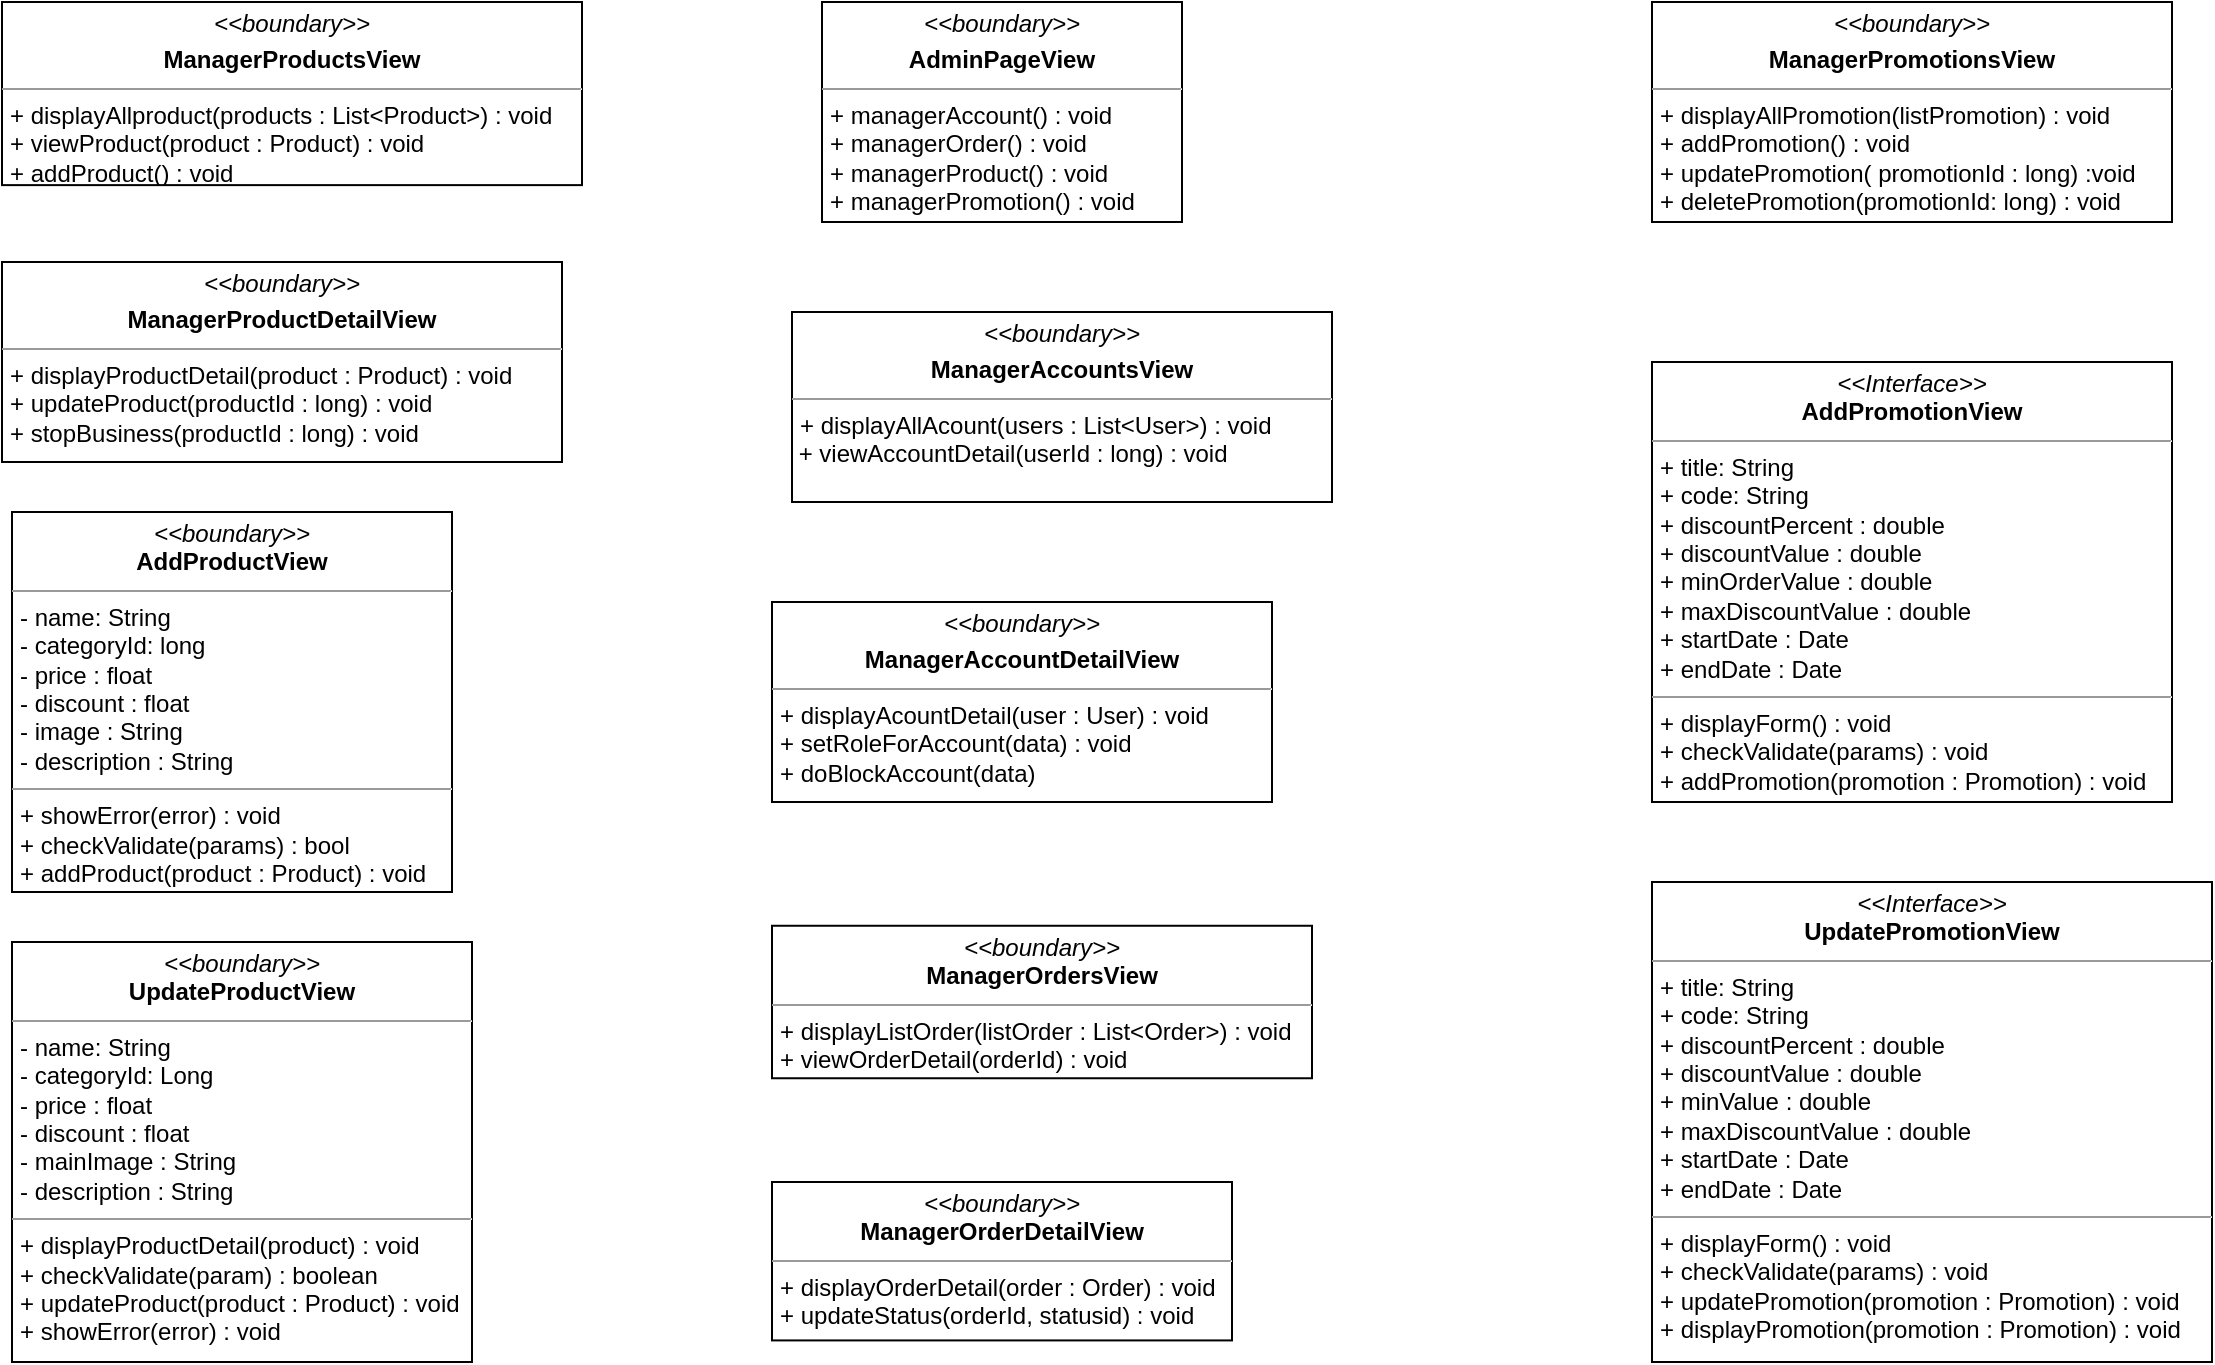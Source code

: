 <mxfile version="14.7.6" type="device"><diagram id="eCzDp-hCN87qL9fmseLV" name="Page-1"><mxGraphModel dx="868" dy="425" grid="1" gridSize="10" guides="1" tooltips="1" connect="1" arrows="1" fold="1" page="1" pageScale="1" pageWidth="827" pageHeight="1169" math="0" shadow="0"><root><mxCell id="0"/><mxCell id="1" parent="0"/><mxCell id="bmseG9vxxGFUK7ZJpKxE-1" value="&lt;p style=&quot;margin: 0px ; margin-top: 4px ; text-align: center&quot;&gt;&lt;i&gt;&amp;lt;&amp;lt;boundary&amp;gt;&amp;gt;&lt;/i&gt;&lt;/p&gt;&lt;p style=&quot;margin: 0px ; margin-top: 4px ; text-align: center&quot;&gt;&lt;b&gt;AdminPageView&lt;/b&gt;&lt;/p&gt;&lt;hr size=&quot;1&quot;&gt;&lt;p style=&quot;margin: 0px ; margin-left: 4px&quot;&gt;&lt;span&gt;+ managerAccount() : void&lt;/span&gt;&lt;br&gt;&lt;/p&gt;&lt;p style=&quot;margin: 0px ; margin-left: 4px&quot;&gt;&lt;span&gt;+ managerOrder() : void&lt;/span&gt;&lt;/p&gt;&lt;p style=&quot;margin: 0px ; margin-left: 4px&quot;&gt;&lt;span&gt;+ managerProduct() : void&lt;/span&gt;&lt;/p&gt;&lt;p style=&quot;margin: 0px ; margin-left: 4px&quot;&gt;&lt;span&gt;+ managerPromotion() : void&lt;/span&gt;&lt;/p&gt;" style="verticalAlign=top;align=left;overflow=fill;fontSize=12;fontFamily=Helvetica;html=1;" vertex="1" parent="1"><mxGeometry x="505" y="140" width="180" height="110" as="geometry"/></mxCell><mxCell id="bmseG9vxxGFUK7ZJpKxE-2" value="&lt;p style=&quot;margin: 0px ; margin-top: 4px ; text-align: center&quot;&gt;&lt;i&gt;&amp;lt;&amp;lt;boundary&amp;gt;&amp;gt;&lt;/i&gt;&lt;/p&gt;&lt;p style=&quot;margin: 0px ; margin-top: 4px ; text-align: center&quot;&gt;&lt;b&gt;ManagerAccountsView&lt;/b&gt;&lt;/p&gt;&lt;hr size=&quot;1&quot;&gt;&lt;p style=&quot;margin: 0px ; margin-left: 4px&quot;&gt;&lt;span&gt;+ displayAllAcount(users : List&amp;lt;User&amp;gt;) : void&lt;/span&gt;&lt;/p&gt;&amp;nbsp;+ viewAccountDetail(userId : long) : void" style="verticalAlign=top;align=left;overflow=fill;fontSize=12;fontFamily=Helvetica;html=1;" vertex="1" parent="1"><mxGeometry x="490" y="295" width="270" height="95" as="geometry"/></mxCell><mxCell id="bmseG9vxxGFUK7ZJpKxE-4" value="&lt;p style=&quot;margin: 0px ; margin-top: 4px ; text-align: center&quot;&gt;&lt;i&gt;&amp;lt;&amp;lt;boundary&amp;gt;&amp;gt;&lt;/i&gt;&lt;/p&gt;&lt;p style=&quot;margin: 0px ; margin-top: 4px ; text-align: center&quot;&gt;&lt;b&gt;ManagerProductsView&lt;/b&gt;&lt;/p&gt;&lt;hr size=&quot;1&quot;&gt;&lt;p style=&quot;margin: 0px ; margin-left: 4px&quot;&gt;&lt;span&gt;+ displayAllproduct(products : List&amp;lt;Product&amp;gt;) : void&lt;/span&gt;&lt;br&gt;&lt;/p&gt;&lt;p style=&quot;margin: 0px ; margin-left: 4px&quot;&gt;+ viewProduct(product : Product) : void&lt;span&gt;&lt;br&gt;&lt;/span&gt;&lt;/p&gt;&lt;p style=&quot;margin: 0px ; margin-left: 4px&quot;&gt;+ addProduct() : void&lt;/p&gt;" style="verticalAlign=top;align=left;overflow=fill;fontSize=12;fontFamily=Helvetica;html=1;" vertex="1" parent="1"><mxGeometry x="95" y="140" width="290" height="91.56" as="geometry"/></mxCell><mxCell id="bmseG9vxxGFUK7ZJpKxE-5" value="&lt;p style=&quot;margin: 0px ; margin-top: 4px ; text-align: center&quot;&gt;&lt;i&gt;&amp;lt;&amp;lt;boundary&amp;gt;&amp;gt;&lt;/i&gt;&lt;/p&gt;&lt;p style=&quot;margin: 0px ; margin-top: 4px ; text-align: center&quot;&gt;&lt;b&gt;ManagerProductDetailView&lt;/b&gt;&lt;/p&gt;&lt;hr size=&quot;1&quot;&gt;&lt;p style=&quot;margin: 0px ; margin-left: 4px&quot;&gt;&lt;span style=&quot;font-family: &amp;#34;helvetica&amp;#34;&quot;&gt;+ displayProductDetail(product : Product) : void&lt;/span&gt;&lt;br&gt;&lt;/p&gt;&lt;p style=&quot;margin: 0px ; margin-left: 4px&quot;&gt;&lt;span style=&quot;font-family: &amp;#34;helvetica&amp;#34;&quot;&gt;+ updateProduct(productId : long) : void&lt;/span&gt;&lt;/p&gt;&lt;p style=&quot;margin: 0px ; margin-left: 4px&quot;&gt;&lt;span style=&quot;font-family: &amp;#34;helvetica&amp;#34;&quot;&gt;+ stopBusiness(productId : long) : void&lt;/span&gt;&lt;/p&gt;" style="verticalAlign=top;align=left;overflow=fill;fontSize=12;fontFamily=Helvetica;html=1;" vertex="1" parent="1"><mxGeometry x="95" y="270" width="280" height="100" as="geometry"/></mxCell><mxCell id="bmseG9vxxGFUK7ZJpKxE-6" value="&lt;p style=&quot;margin: 0px ; margin-top: 4px ; text-align: center&quot;&gt;&lt;i&gt;&amp;lt;&amp;lt;boundary&amp;gt;&amp;gt;&lt;/i&gt;&lt;br&gt;&lt;b&gt;AddProductView&lt;/b&gt;&lt;/p&gt;&lt;hr size=&quot;1&quot;&gt;&lt;p style=&quot;margin: 0px ; margin-left: 4px&quot;&gt;- name: String&lt;br&gt;- categoryId: long&lt;/p&gt;&lt;p style=&quot;margin: 0px ; margin-left: 4px&quot;&gt;- price : float&lt;/p&gt;&lt;p style=&quot;margin: 0px ; margin-left: 4px&quot;&gt;- discount : float&lt;/p&gt;&lt;p style=&quot;margin: 0px ; margin-left: 4px&quot;&gt;- image : String&lt;/p&gt;&lt;p style=&quot;margin: 0px ; margin-left: 4px&quot;&gt;- description : String&lt;/p&gt;&lt;hr size=&quot;1&quot;&gt;&lt;p style=&quot;margin: 0px 0px 0px 4px&quot;&gt;+ showError(error) : void&lt;br&gt;&lt;/p&gt;&lt;p style=&quot;margin: 0px 0px 0px 4px&quot;&gt;+ checkValidate(params) : bool&lt;/p&gt;&lt;p style=&quot;margin: 0px 0px 0px 4px&quot;&gt;+ addProduct(product : Product) : void&lt;/p&gt;" style="verticalAlign=top;align=left;overflow=fill;fontSize=12;fontFamily=Helvetica;html=1;" vertex="1" parent="1"><mxGeometry x="100" y="395" width="220" height="190" as="geometry"/></mxCell><mxCell id="bmseG9vxxGFUK7ZJpKxE-7" value="&lt;p style=&quot;margin: 0px ; margin-top: 4px ; text-align: center&quot;&gt;&lt;i&gt;&amp;lt;&amp;lt;boundary&amp;gt;&amp;gt;&lt;/i&gt;&lt;br&gt;&lt;b&gt;UpdateProductView&lt;/b&gt;&lt;/p&gt;&lt;hr size=&quot;1&quot;&gt;&lt;p style=&quot;margin: 0px ; margin-left: 4px&quot;&gt;- name: String&lt;br&gt;- categoryId: Long&lt;/p&gt;&lt;p style=&quot;margin: 0px ; margin-left: 4px&quot;&gt;- price : float&lt;/p&gt;&lt;p style=&quot;margin: 0px ; margin-left: 4px&quot;&gt;- discount : float&lt;/p&gt;&lt;p style=&quot;margin: 0px ; margin-left: 4px&quot;&gt;- mainImage : String&lt;/p&gt;&lt;p style=&quot;margin: 0px ; margin-left: 4px&quot;&gt;- description : String&lt;/p&gt;&lt;hr size=&quot;1&quot;&gt;&lt;p style=&quot;margin: 0px 0px 0px 4px&quot;&gt;+ displayProductDetail(product) : void&lt;/p&gt;&lt;p style=&quot;margin: 0px 0px 0px 4px&quot;&gt;+ checkValidate(param) : boolean&lt;/p&gt;&lt;p style=&quot;margin: 0px 0px 0px 4px&quot;&gt;+ updateProduct(product : Product) : void&lt;/p&gt;&lt;p style=&quot;margin: 0px 0px 0px 4px&quot;&gt;+ showError(error) : void&lt;/p&gt;" style="verticalAlign=top;align=left;overflow=fill;fontSize=12;fontFamily=Helvetica;html=1;" vertex="1" parent="1"><mxGeometry x="100" y="610" width="230" height="210" as="geometry"/></mxCell><mxCell id="bmseG9vxxGFUK7ZJpKxE-8" value="&lt;p style=&quot;margin: 0px ; margin-top: 4px ; text-align: center&quot;&gt;&lt;i&gt;&amp;lt;&amp;lt;boundary&amp;gt;&amp;gt;&lt;/i&gt;&lt;br&gt;&lt;b&gt;ManagerOrdersView&lt;/b&gt;&lt;/p&gt;&lt;hr size=&quot;1&quot;&gt;&lt;p style=&quot;margin: 0px ; margin-left: 4px&quot;&gt;&lt;span&gt;+ displayListOrder(listOrder : List&amp;lt;Order&amp;gt;) : void&lt;/span&gt;&lt;/p&gt;&lt;p style=&quot;margin: 0px ; margin-left: 4px&quot;&gt;+ viewOrderDetail(orderId) : void&lt;span&gt;&lt;br&gt;&lt;/span&gt;&lt;/p&gt;" style="verticalAlign=top;align=left;overflow=fill;fontSize=12;fontFamily=Helvetica;html=1;" vertex="1" parent="1"><mxGeometry x="480" y="601.88" width="270" height="76.25" as="geometry"/></mxCell><mxCell id="bmseG9vxxGFUK7ZJpKxE-9" value="&lt;p style=&quot;margin: 0px ; margin-top: 4px ; text-align: center&quot;&gt;&lt;i&gt;&amp;lt;&amp;lt;boundary&amp;gt;&amp;gt;&lt;/i&gt;&lt;br&gt;&lt;b&gt;ManagerOrderDetailView&lt;/b&gt;&lt;/p&gt;&lt;hr size=&quot;1&quot;&gt;&lt;p style=&quot;margin: 0px ; margin-left: 4px&quot;&gt;&lt;span&gt;+ displayOrderDetail(order : Order) : void&lt;/span&gt;&lt;/p&gt;&lt;p style=&quot;margin: 0px ; margin-left: 4px&quot;&gt;+ updateStatus(orderId, statusid) : void&lt;span&gt;&lt;br&gt;&lt;/span&gt;&lt;/p&gt;" style="verticalAlign=top;align=left;overflow=fill;fontSize=12;fontFamily=Helvetica;html=1;" vertex="1" parent="1"><mxGeometry x="480" y="730" width="230" height="79.21" as="geometry"/></mxCell><mxCell id="bmseG9vxxGFUK7ZJpKxE-10" value="&lt;p style=&quot;margin: 0px ; margin-top: 4px ; text-align: center&quot;&gt;&lt;i&gt;&amp;lt;&amp;lt;boundary&amp;gt;&amp;gt;&lt;/i&gt;&lt;/p&gt;&lt;p style=&quot;margin: 0px ; margin-top: 4px ; text-align: center&quot;&gt;&lt;b&gt;ManagerPromotionsView&lt;/b&gt;&lt;/p&gt;&lt;hr size=&quot;1&quot;&gt;&lt;p style=&quot;margin: 0px ; margin-left: 4px&quot;&gt;&lt;span&gt;+ displayAllPromotion(listPromotion) : void&lt;/span&gt;&lt;br&gt;&lt;/p&gt;&lt;p style=&quot;margin: 0px 0px 0px 4px&quot;&gt;+ addPromotion() : void&lt;br&gt;&lt;/p&gt;&lt;p style=&quot;margin: 0px 0px 0px 4px&quot;&gt;+ updatePromotion( promotionId : long) :void&lt;/p&gt;&lt;p style=&quot;margin: 0px 0px 0px 4px&quot;&gt;+ deletePromotion(promotionId: long) : void&lt;/p&gt;" style="verticalAlign=top;align=left;overflow=fill;fontSize=12;fontFamily=Helvetica;html=1;" vertex="1" parent="1"><mxGeometry x="920" y="140.0" width="260" height="110" as="geometry"/></mxCell><mxCell id="bmseG9vxxGFUK7ZJpKxE-11" value="&lt;p style=&quot;margin: 0px ; margin-top: 4px ; text-align: center&quot;&gt;&lt;i&gt;&amp;lt;&amp;lt;Interface&amp;gt;&amp;gt;&lt;/i&gt;&lt;br&gt;&lt;b&gt;AddPromotionView&lt;/b&gt;&lt;br&gt;&lt;/p&gt;&lt;hr size=&quot;1&quot;&gt;&lt;p style=&quot;margin: 0px ; margin-left: 4px&quot;&gt;+ title: String&lt;br&gt;+ code: String&lt;/p&gt;&lt;p style=&quot;margin: 0px ; margin-left: 4px&quot;&gt;+ discountPercent : double&lt;/p&gt;&lt;p style=&quot;margin: 0px ; margin-left: 4px&quot;&gt;+ discountValue : double&lt;/p&gt;&lt;p style=&quot;margin: 0px ; margin-left: 4px&quot;&gt;+ minOrderValue : double&lt;/p&gt;&lt;p style=&quot;margin: 0px ; margin-left: 4px&quot;&gt;+ maxDiscountValue : double&lt;/p&gt;&lt;p style=&quot;margin: 0px ; margin-left: 4px&quot;&gt;+ startDate : Date&lt;/p&gt;&lt;p style=&quot;margin: 0px ; margin-left: 4px&quot;&gt;+ endDate : Date&lt;/p&gt;&lt;hr size=&quot;1&quot;&gt;&lt;p style=&quot;margin: 0px 0px 0px 4px&quot;&gt;+ displayForm() : void&lt;br&gt;&lt;/p&gt;&lt;p style=&quot;margin: 0px 0px 0px 4px&quot;&gt;+ checkValidate(params) : void&lt;/p&gt;&lt;p style=&quot;margin: 0px 0px 0px 4px&quot;&gt;+ addPromotion(promotion : Promotion) : void&lt;/p&gt;" style="verticalAlign=top;align=left;overflow=fill;fontSize=12;fontFamily=Helvetica;html=1;" vertex="1" parent="1"><mxGeometry x="920" y="320" width="260" height="220" as="geometry"/></mxCell><mxCell id="bmseG9vxxGFUK7ZJpKxE-12" value="&lt;p style=&quot;margin: 0px ; margin-top: 4px ; text-align: center&quot;&gt;&lt;i&gt;&amp;lt;&amp;lt;Interface&amp;gt;&amp;gt;&lt;/i&gt;&lt;br&gt;&lt;b&gt;UpdatePromotionView&lt;/b&gt;&lt;br&gt;&lt;/p&gt;&lt;hr size=&quot;1&quot;&gt;&lt;p style=&quot;margin: 0px ; margin-left: 4px&quot;&gt;+ title: String&lt;br&gt;+ code: String&lt;/p&gt;&lt;p style=&quot;margin: 0px ; margin-left: 4px&quot;&gt;+ discountPercent : double&lt;/p&gt;&lt;p style=&quot;margin: 0px ; margin-left: 4px&quot;&gt;+ discountValue : double&lt;/p&gt;&lt;p style=&quot;margin: 0px ; margin-left: 4px&quot;&gt;+ minValue : double&lt;/p&gt;&lt;p style=&quot;margin: 0px ; margin-left: 4px&quot;&gt;+ maxDiscountValue : double&lt;/p&gt;&lt;p style=&quot;margin: 0px ; margin-left: 4px&quot;&gt;+ startDate : Date&lt;/p&gt;&lt;p style=&quot;margin: 0px ; margin-left: 4px&quot;&gt;+ endDate : Date&lt;/p&gt;&lt;hr size=&quot;1&quot;&gt;&lt;p style=&quot;margin: 0px 0px 0px 4px&quot;&gt;+ displayForm() : void&lt;br&gt;&lt;/p&gt;&lt;p style=&quot;margin: 0px 0px 0px 4px&quot;&gt;+ checkValidate(params) : void&lt;/p&gt;&lt;p style=&quot;margin: 0px 0px 0px 4px&quot;&gt;+ updatePromotion(promotion : Promotion) : void&lt;/p&gt;&lt;p style=&quot;margin: 0px 0px 0px 4px&quot;&gt;+ displayPromotion(promotion : Promotion) : void&lt;/p&gt;" style="verticalAlign=top;align=left;overflow=fill;fontSize=12;fontFamily=Helvetica;html=1;" vertex="1" parent="1"><mxGeometry x="920" y="580" width="280" height="240" as="geometry"/></mxCell><mxCell id="bmseG9vxxGFUK7ZJpKxE-14" value="&lt;p style=&quot;margin: 0px ; margin-top: 4px ; text-align: center&quot;&gt;&lt;i&gt;&amp;lt;&amp;lt;boundary&amp;gt;&amp;gt;&lt;/i&gt;&lt;/p&gt;&lt;p style=&quot;margin: 0px ; margin-top: 4px ; text-align: center&quot;&gt;&lt;b&gt;ManagerAccountDetailView&lt;/b&gt;&lt;/p&gt;&lt;hr size=&quot;1&quot;&gt;&lt;p style=&quot;margin: 0px ; margin-left: 4px&quot;&gt;+ displayAcountDetail(user : User) : void&lt;span&gt;&lt;br&gt;&lt;/span&gt;&lt;/p&gt;&lt;p style=&quot;margin: 0px ; margin-left: 4px&quot;&gt;&lt;span&gt;+ setRoleForAccount(data) : void&lt;/span&gt;&lt;br&gt;&lt;/p&gt;&lt;p style=&quot;margin: 0px ; margin-left: 4px&quot;&gt;&lt;span&gt;+ doBlockAccount(data)&lt;/span&gt;&lt;/p&gt;" style="verticalAlign=top;align=left;overflow=fill;fontSize=12;fontFamily=Helvetica;html=1;" vertex="1" parent="1"><mxGeometry x="480" y="440" width="250" height="100" as="geometry"/></mxCell></root></mxGraphModel></diagram></mxfile>